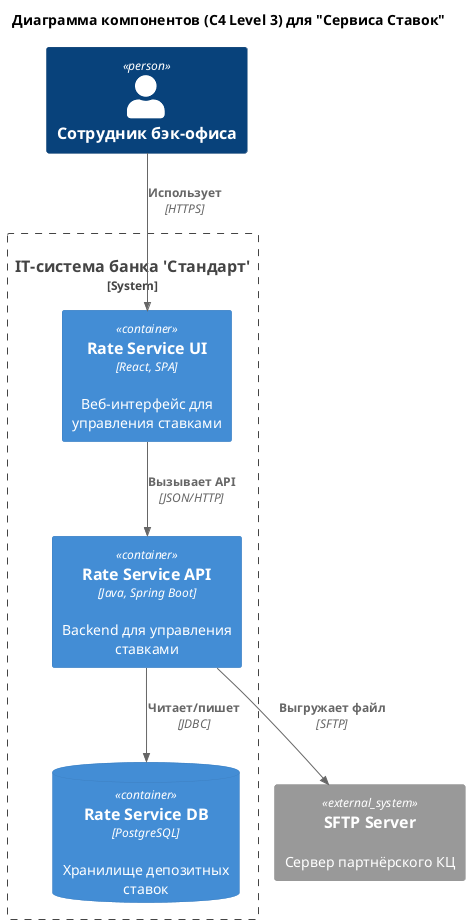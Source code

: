 @startuml
!include <C4/C4_Container>

title Диаграмма компонентов (C4 Level 3) для "Сервиса Ставок"

Person(back_office_depo, "Сотрудник бэк-офиса")

System_Boundary(bank_system, "IT-система банка 'Стандарт'") {
    Container(rate_service_ui, "Rate Service UI", "React, SPA", "Веб-интерфейс для управления ставками")
    Container(rate_service_api, "Rate Service API", "Java, Spring Boot", "Backend для управления ставками")
    ContainerDb(rate_service_db, "Rate Service DB", "PostgreSQL", "Хранилище депозитных ставок")
    
}

System_Ext(sftp_server, "SFTP Server", "Сервер партнёрского КЦ")

Rel(back_office_depo, rate_service_ui, "Использует", "HTTPS")
Rel(rate_service_ui, rate_service_api, "Вызывает API", "JSON/HTTP")
Rel(rate_service_api, rate_service_db, "Читает/пишет", "JDBC")
Rel(rate_service_api, sftp_server, "Выгружает файл", "SFTP")

@enduml